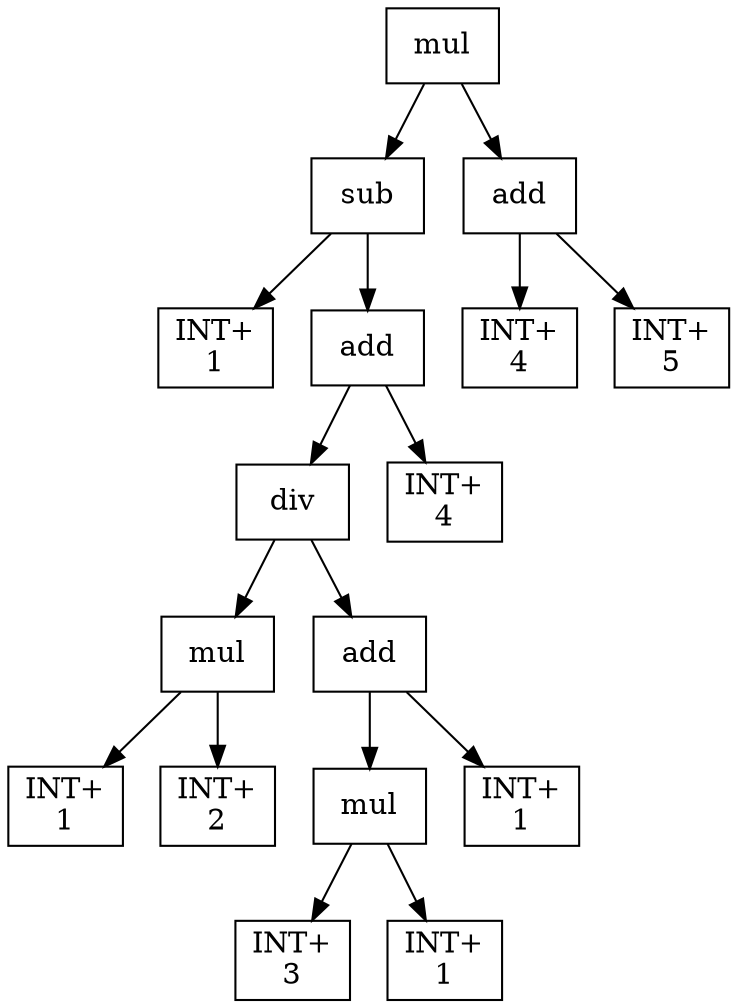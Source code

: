 digraph expr {
  node [shape=box];
  n1 [label="mul"];
  n2 [label="sub"];
  n3 [label="INT+\n1"];
  n4 [label="add"];
  n5 [label="div"];
  n6 [label="mul"];
  n7 [label="INT+\n1"];
  n8 [label="INT+\n2"];
  n6 -> n7;
  n6 -> n8;
  n9 [label="add"];
  n10 [label="mul"];
  n11 [label="INT+\n3"];
  n12 [label="INT+\n1"];
  n10 -> n11;
  n10 -> n12;
  n13 [label="INT+\n1"];
  n9 -> n10;
  n9 -> n13;
  n5 -> n6;
  n5 -> n9;
  n14 [label="INT+\n4"];
  n4 -> n5;
  n4 -> n14;
  n2 -> n3;
  n2 -> n4;
  n15 [label="add"];
  n16 [label="INT+\n4"];
  n17 [label="INT+\n5"];
  n15 -> n16;
  n15 -> n17;
  n1 -> n2;
  n1 -> n15;
}
